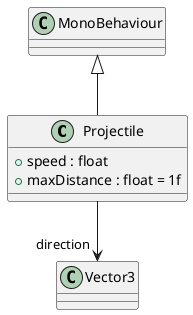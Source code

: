 @startuml
class Projectile {
    + speed : float
    + maxDistance : float = 1f
}
MonoBehaviour <|-- Projectile
Projectile --> "direction" Vector3
@enduml
